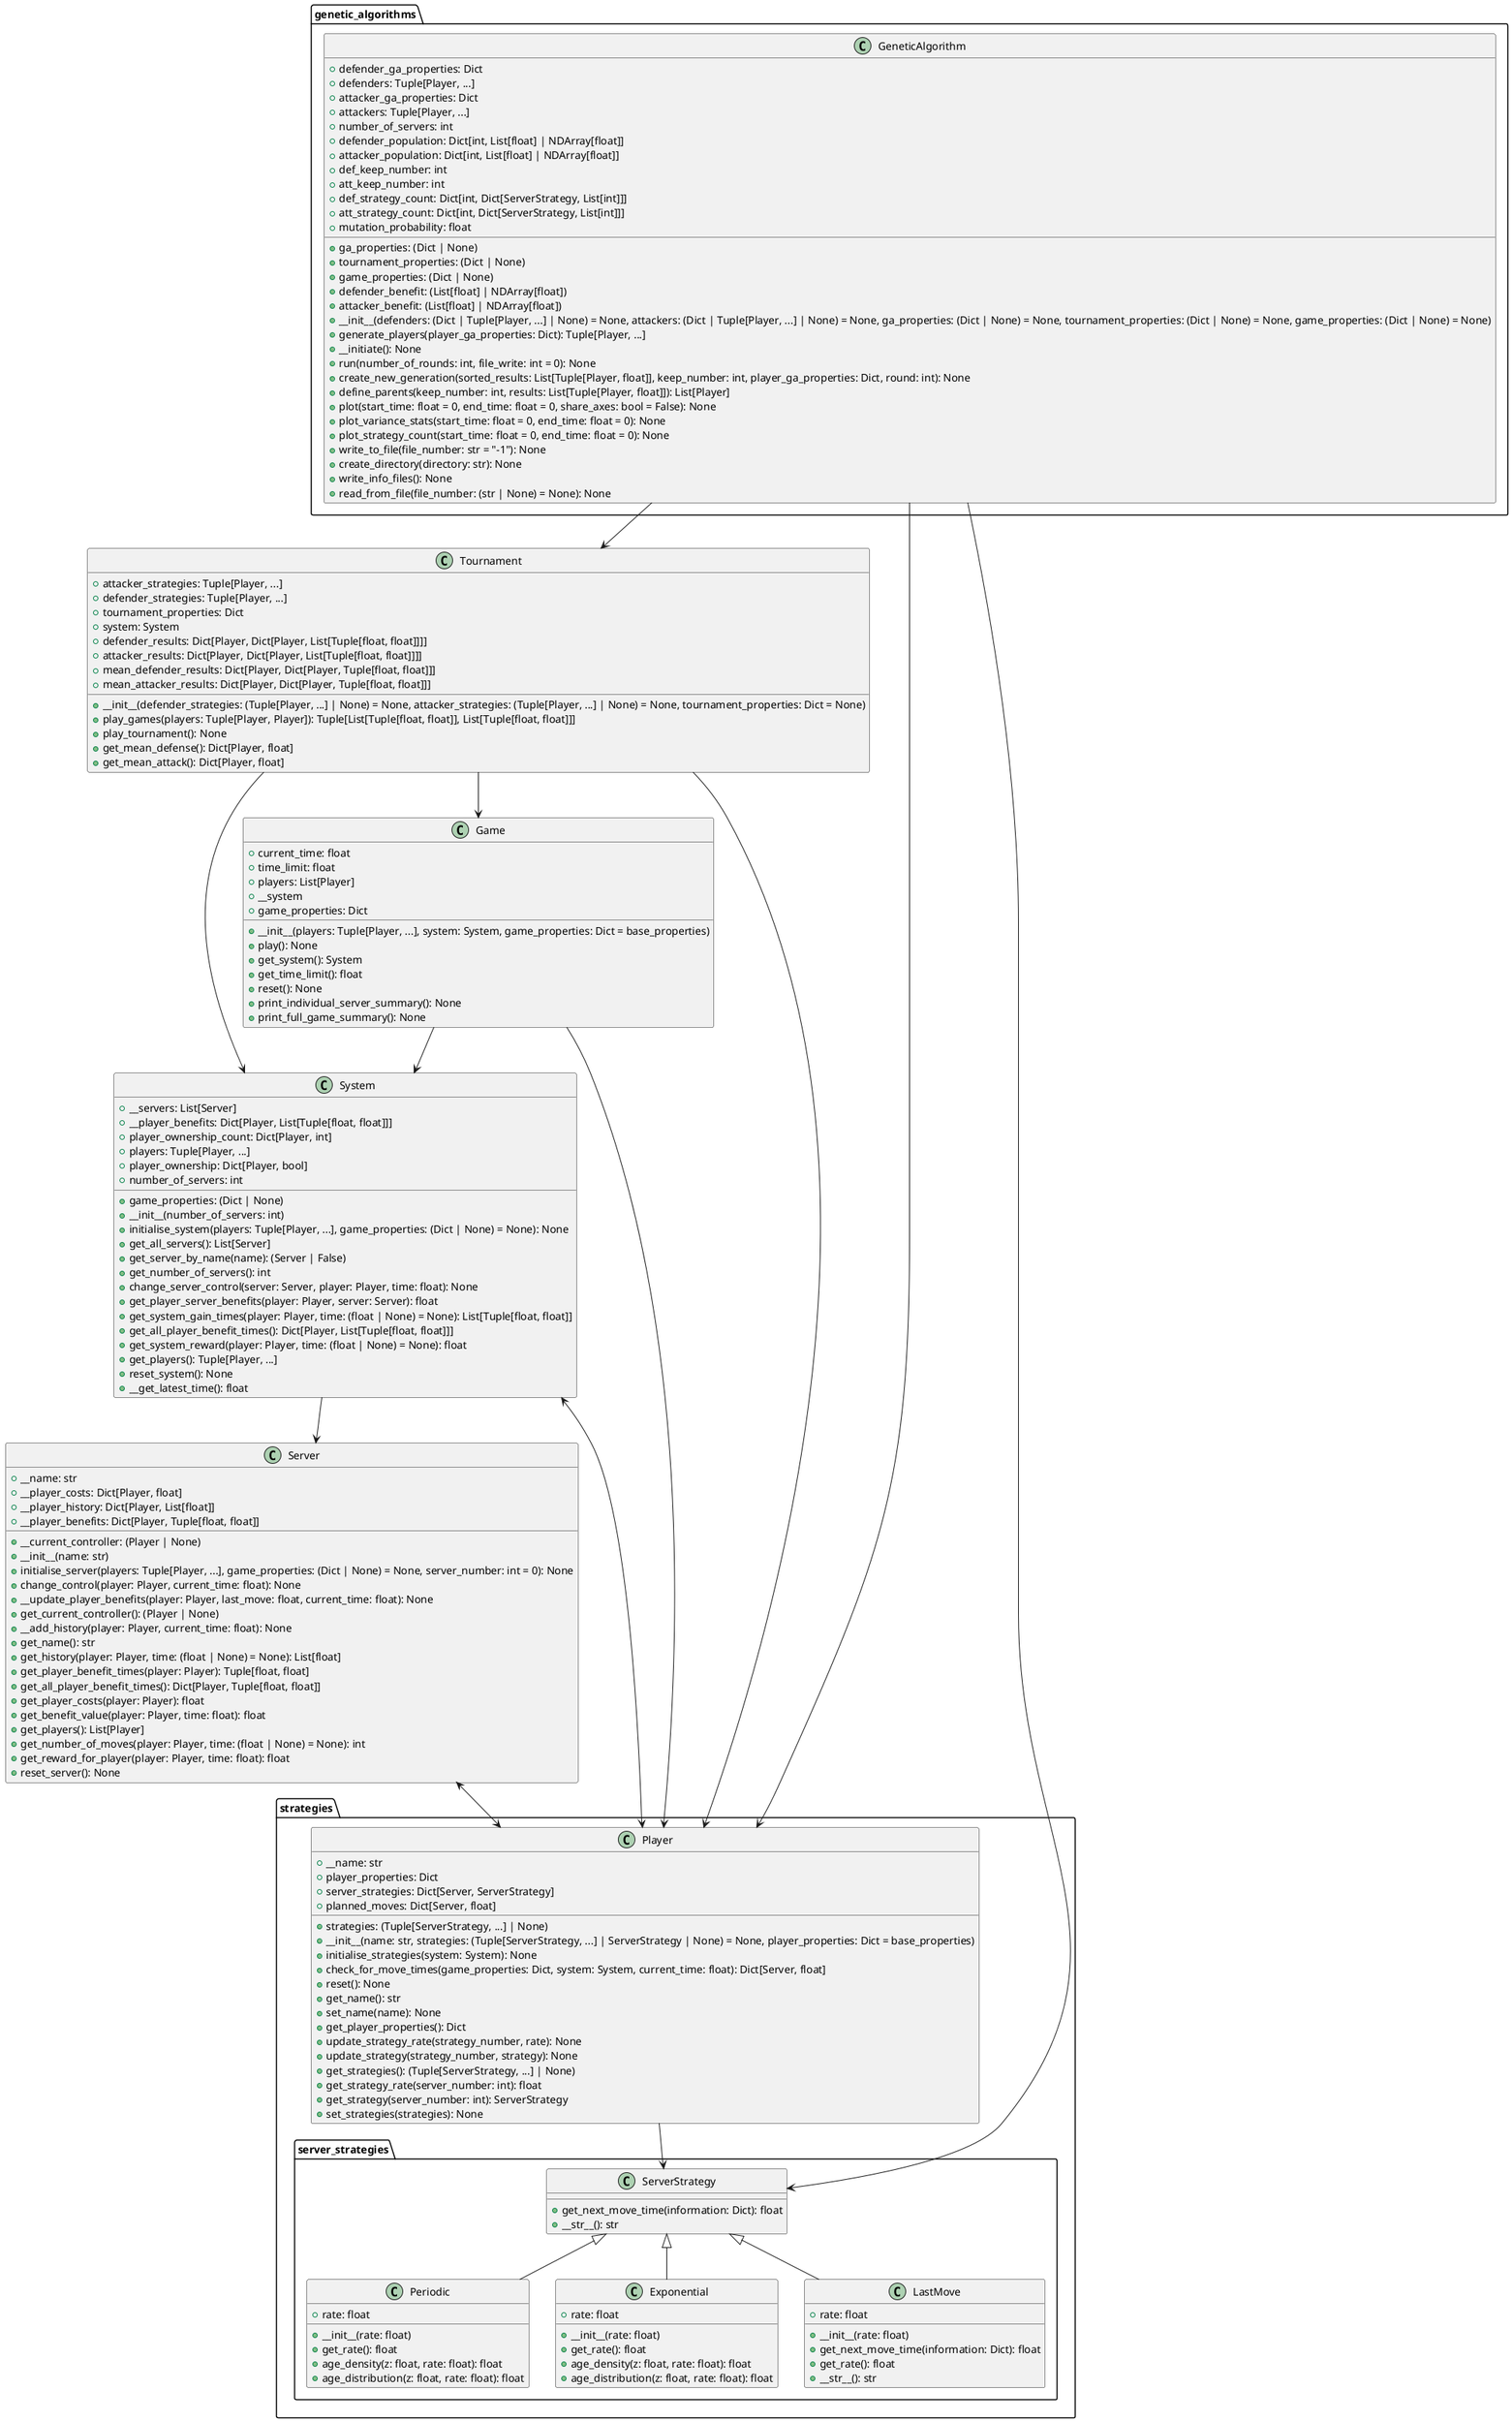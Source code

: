 @startuml "class-diagram"

class Tournament {
  + attacker_strategies: Tuple[Player, ...]
  + defender_strategies: Tuple[Player, ...]
  + tournament_properties: Dict
  + system: System
  + defender_results: Dict[Player, Dict[Player, List[Tuple[float, float]]]]
  + attacker_results: Dict[Player, Dict[Player, List[Tuple[float, float]]]]
  + mean_defender_results: Dict[Player, Dict[Player, Tuple[float, float]]]
  + mean_attacker_results: Dict[Player, Dict[Player, Tuple[float, float]]]
  + __init__(defender_strategies: (Tuple[Player, ...] | None) = None, attacker_strategies: (Tuple[Player, ...] | None) = None, tournament_properties: Dict = None)
  + play_games(players: Tuple[Player, Player]): Tuple[List[Tuple[float, float]], List[Tuple[float, float]]]
  + play_tournament(): None
  + get_mean_defense(): Dict[Player, float]
  + get_mean_attack(): Dict[Player, float]
}

class Game {
  + current_time: float
  + time_limit: float
  + players: List[Player]
  + __system
  + game_properties: Dict
  + __init__(players: Tuple[Player, ...], system: System, game_properties: Dict = base_properties)
  + play(): None
  + get_system(): System
  + get_time_limit(): float
  + reset(): None
  + print_individual_server_summary(): None
  + print_full_game_summary(): None
}

class System {
  + __servers: List[Server]
  + __player_benefits: Dict[Player, List[Tuple[float, float]]]
  + player_ownership_count: Dict[Player, int]
  + players: Tuple[Player, ...]
  + player_ownership: Dict[Player, bool]
  + game_properties: (Dict | None)
  + number_of_servers: int
  + __init__(number_of_servers: int)
  + initialise_system(players: Tuple[Player, ...], game_properties: (Dict | None) = None): None
  + get_all_servers(): List[Server]
  + get_server_by_name(name): (Server | False)
  + get_number_of_servers(): int
  + change_server_control(server: Server, player: Player, time: float): None
  + get_player_server_benefits(player: Player, server: Server): float
  + get_system_gain_times(player: Player, time: (float | None) = None): List[Tuple[float, float]]
  + get_all_player_benefit_times(): Dict[Player, List[Tuple[float, float]]]
  + get_system_reward(player: Player, time: (float | None) = None): float
  + get_players(): Tuple[Player, ...]
  + reset_system(): None
  + __get_latest_time(): float
}

class Server {
  + __name: str
  + __current_controller: (Player | None)
  + __player_costs: Dict[Player, float]
  + __player_history: Dict[Player, List[float]]
  + __player_benefits: Dict[Player, Tuple[float, float]]
  + __init__(name: str)
  + initialise_server(players: Tuple[Player, ...], game_properties: (Dict | None) = None, server_number: int = 0): None
  + change_control(player: Player, current_time: float): None
  + __update_player_benefits(player: Player, last_move: float, current_time: float): None
  + get_current_controller(): (Player | None)
  + __add_history(player: Player, current_time: float): None
  + get_name(): str
  + get_history(player: Player, time: (float | None) = None): List[float]
  + get_player_benefit_times(player: Player): Tuple[float, float]
  + get_all_player_benefit_times(): Dict[Player, Tuple[float, float]]
  + get_player_costs(player: Player): float
  + get_benefit_value(player: Player, time: float): float
  + get_players(): List[Player]
  + get_number_of_moves(player: Player, time: (float | None) = None): int
  + get_reward_for_player(player: Player, time: float): float
  + reset_server(): None
}

namespace genetic_algorithms {

  class GeneticAlgorithm {
    + ga_properties: (Dict | None)
    + defender_ga_properties: Dict
    + defenders: Tuple[Player, ...]
    + attacker_ga_properties: Dict
    + attackers: Tuple[Player, ...]
    + number_of_servers: int
    + tournament_properties: (Dict | None)
    + game_properties: (Dict | None)
    + defender_population: Dict[int, List[float] | NDArray[float]]
    + attacker_population: Dict[int, List[float] | NDArray[float]]
    + defender_benefit: (List[float] | NDArray[float])
    + attacker_benefit: (List[float] | NDArray[float])
    + def_keep_number: int
    + att_keep_number: int
    + def_strategy_count: Dict[int, Dict[ServerStrategy, List[int]]]
    + att_strategy_count: Dict[int, Dict[ServerStrategy, List[int]]]
    + mutation_probability: float
    + __init__(defenders: (Dict | Tuple[Player, ...] | None) = None, attackers: (Dict | Tuple[Player, ...] | None) = None, ga_properties: (Dict | None) = None, tournament_properties: (Dict | None) = None, game_properties: (Dict | None) = None)
    + generate_players(player_ga_properties: Dict): Tuple[Player, ...]
    + __initiate(): None
    + run(number_of_rounds: int, file_write: int = 0): None
    + create_new_generation(sorted_results: List[Tuple[Player, float]], keep_number: int, player_ga_properties: Dict, round: int): None
    + define_parents(keep_number: int, results: List[Tuple[Player, float]]): List[Player]
    + plot(start_time: float = 0, end_time: float = 0, share_axes: bool = False): None
    + plot_variance_stats(start_time: float = 0, end_time: float = 0): None
    + plot_strategy_count(start_time: float = 0, end_time: float = 0): None
    + write_to_file(file_number: str = "-1"): None
    + create_directory(directory: str): None
    + write_info_files(): None
    + read_from_file(file_number: (str | None) = None): None
  }

}

namespace strategies {

  namespace server_strategies {

    class Periodic {
      + rate: float
      + __init__(rate: float)
      + get_rate(): float
      + age_density(z: float, rate: float): float
      + age_distribution(z: float, rate: float): float
    }

    class Exponential {
      + rate: float
      + __init__(rate: float)
      + get_rate(): float
      + age_density(z: float, rate: float): float
      + age_distribution(z: float, rate: float): float
    }

    class LastMove {
      + rate: float
      + __init__(rate: float)
      + get_next_move_time(information: Dict): float
      + get_rate(): float
      + __str__(): str
    }

    class ServerStrategy {
      + get_next_move_time(information: Dict): float
      + __str__(): str
    }

    Periodic -u-|> ServerStrategy
    Exponential -u-|> ServerStrategy
    LastMove -u-|> ServerStrategy

  }

  class Player {
    + __name: str
    + player_properties: Dict
    + server_strategies: Dict[Server, ServerStrategy]
    + strategies: (Tuple[ServerStrategy, ...] | None)
    + planned_moves: Dict[Server, float]
    + __init__(name: str, strategies: (Tuple[ServerStrategy, ...] | ServerStrategy | None) = None, player_properties: Dict = base_properties)
    + initialise_strategies(system: System): None
    + check_for_move_times(game_properties: Dict, system: System, current_time: float): Dict[Server, float]
    + reset(): None
    + get_name(): str
    + set_name(name): None
    + get_player_properties(): Dict
    + update_strategy_rate(strategy_number, rate): None
    + update_strategy(strategy_number, strategy): None
    + get_strategies(): (Tuple[ServerStrategy, ...] | None)
    + get_strategy_rate(server_number: int): float
    + get_strategy(server_number: int): ServerStrategy
    + set_strategies(strategies): None
  }

}

genetic_algorithms.GeneticAlgorithm --> Tournament
genetic_algorithms.GeneticAlgorithm --> strategies.Player
genetic_algorithms.GeneticAlgorithm --> strategies.server_strategies.ServerStrategy
Tournament --> Game
Tournament --> System
Tournament --> strategies.Player
Game --> System
Game --> strategies.Player
System <--> strategies.Player
System --> Server
Server <--> strategies.Player
strategies.Player --> strategies.server_strategies.ServerStrategy

@enduml

